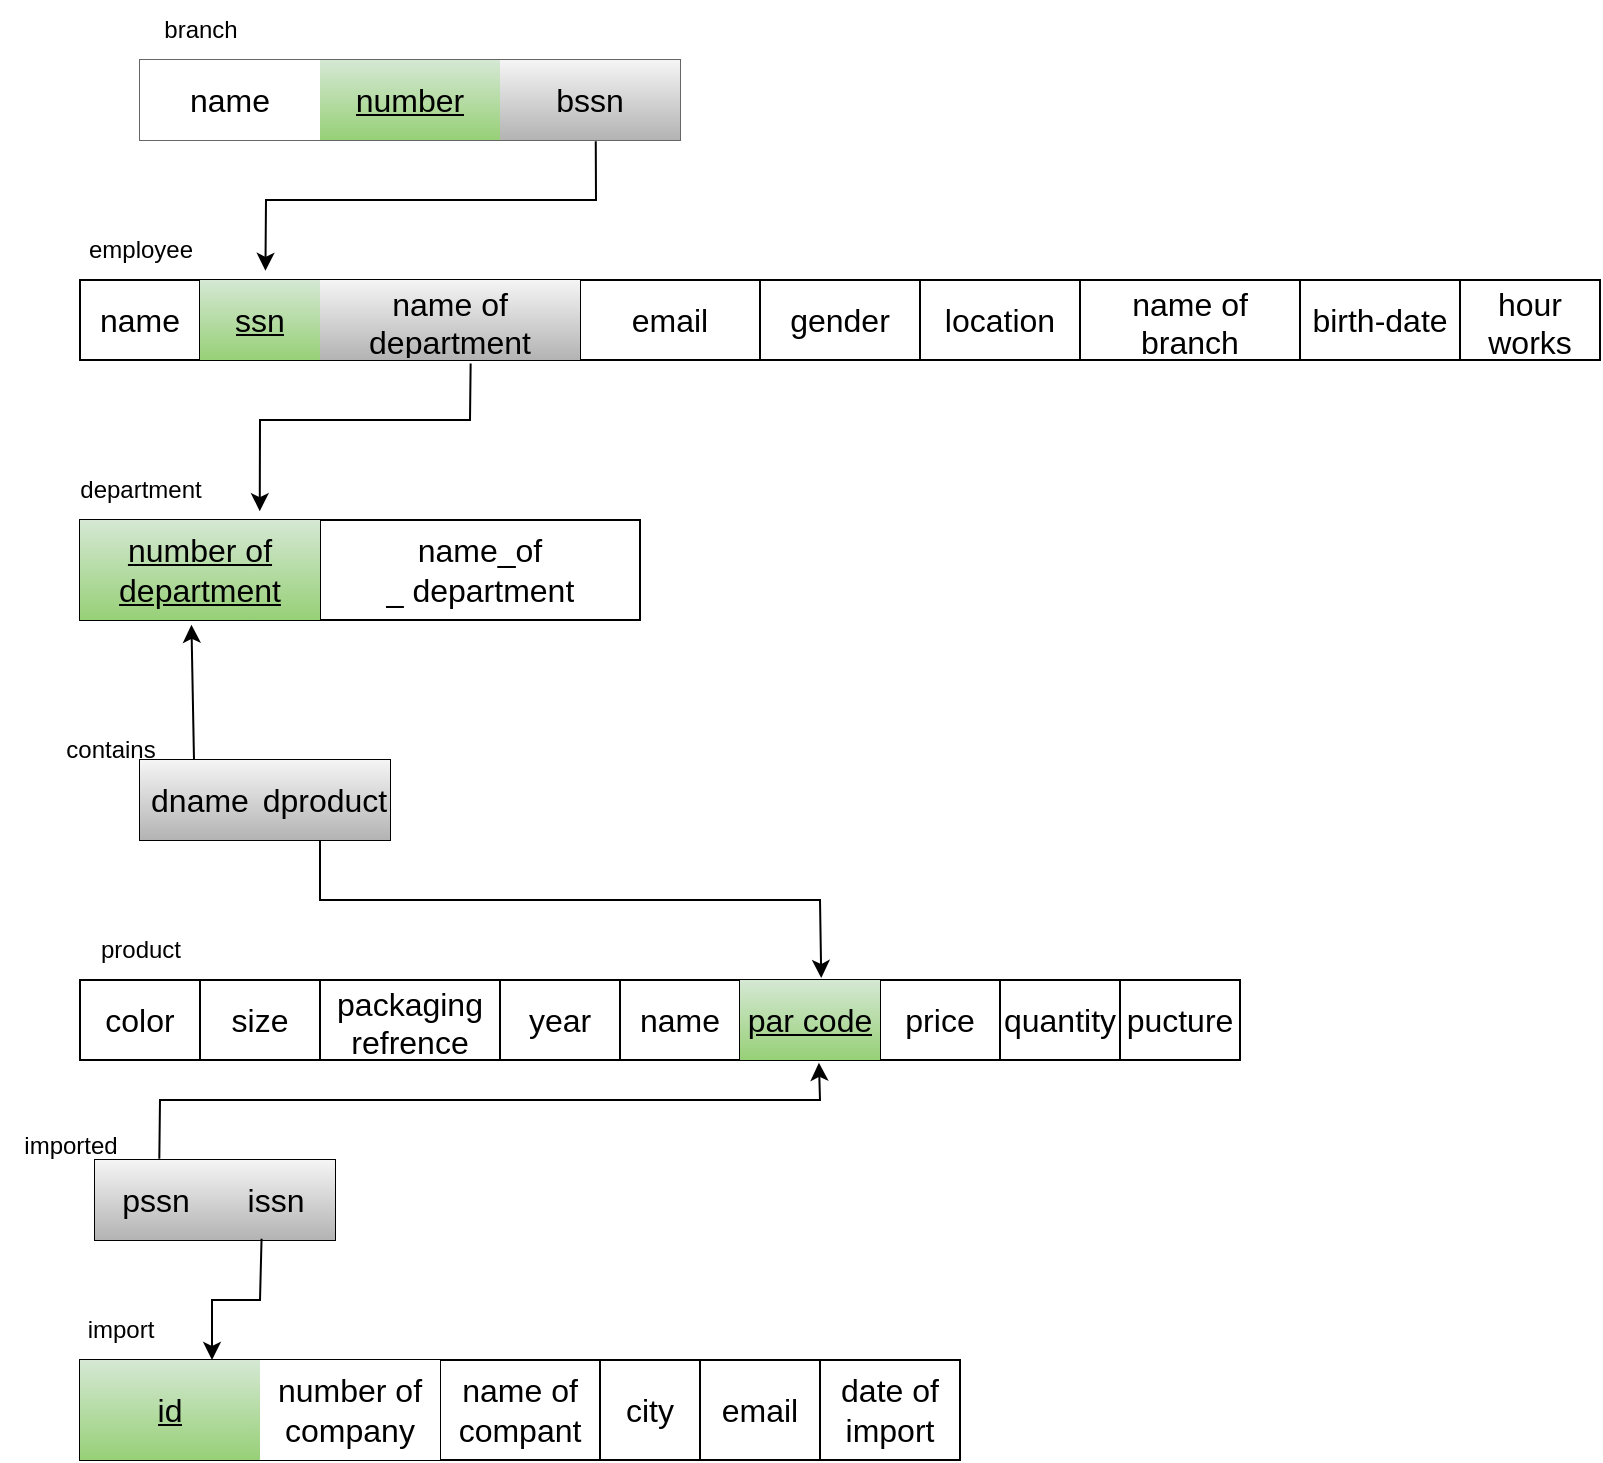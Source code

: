 <mxfile version="22.0.2" type="device">
  <diagram id="TlT8lYCYvY5gLDo3LEtC" name="Page-2">
    <mxGraphModel dx="2069" dy="722" grid="1" gridSize="10" guides="1" tooltips="1" connect="1" arrows="1" fold="1" page="1" pageScale="1" pageWidth="850" pageHeight="1100" math="0" shadow="0">
      <root>
        <mxCell id="0" />
        <mxCell id="1" parent="0" />
        <mxCell id="zhjO5qXBN4RuZDCf7y_H-1" value="" style="shape=table;startSize=0;container=1;collapsible=0;childLayout=tableLayout;fontSize=16;flipH=1;flipV=1;fillColor=#f5f5f5;fontColor=#333333;strokeColor=#666666;" parent="1" vertex="1">
          <mxGeometry x="60" y="60" width="270" height="40" as="geometry" />
        </mxCell>
        <mxCell id="zhjO5qXBN4RuZDCf7y_H-27" style="shape=tableRow;horizontal=0;startSize=0;swimlaneHead=0;swimlaneBody=0;top=0;left=0;bottom=0;right=0;collapsible=0;dropTarget=0;points=[[0,0.5],[1,0.5]];portConstraint=eastwest;fontSize=16;fillColor=#f5f5f5;fontColor=#333333;strokeColor=#666666;" parent="zhjO5qXBN4RuZDCf7y_H-1" vertex="1">
          <mxGeometry width="270" height="40" as="geometry" />
        </mxCell>
        <mxCell id="zhjO5qXBN4RuZDCf7y_H-28" value="name" style="shape=partialRectangle;html=1;whiteSpace=wrap;connectable=0;overflow=hidden;top=0;left=0;bottom=0;right=0;pointerEvents=1;fontSize=16;" parent="zhjO5qXBN4RuZDCf7y_H-27" vertex="1">
          <mxGeometry width="90" height="40" as="geometry">
            <mxRectangle width="90" height="40" as="alternateBounds" />
          </mxGeometry>
        </mxCell>
        <mxCell id="zhjO5qXBN4RuZDCf7y_H-29" value="&lt;u&gt;number&lt;/u&gt;" style="shape=partialRectangle;html=1;whiteSpace=wrap;connectable=0;overflow=hidden;top=0;left=0;bottom=0;right=0;pointerEvents=1;fontSize=16;fillColor=#d5e8d4;strokeColor=#82b366;gradientColor=#97d077;" parent="zhjO5qXBN4RuZDCf7y_H-27" vertex="1">
          <mxGeometry x="90" width="90" height="40" as="geometry">
            <mxRectangle width="90" height="40" as="alternateBounds" />
          </mxGeometry>
        </mxCell>
        <mxCell id="zhjO5qXBN4RuZDCf7y_H-30" value="bssn" style="shape=partialRectangle;html=1;whiteSpace=wrap;connectable=0;overflow=hidden;top=0;left=0;bottom=0;right=0;pointerEvents=1;fontSize=16;fillColor=#f5f5f5;gradientColor=#b3b3b3;strokeColor=#666666;" parent="zhjO5qXBN4RuZDCf7y_H-27" vertex="1">
          <mxGeometry x="180" width="90" height="40" as="geometry">
            <mxRectangle width="90" height="40" as="alternateBounds" />
          </mxGeometry>
        </mxCell>
        <mxCell id="QK-RZkzce69tuDd69Zr--1" value="branch" style="text;html=1;align=center;verticalAlign=middle;resizable=0;points=[];autosize=1;strokeColor=none;fillColor=none;" parent="1" vertex="1">
          <mxGeometry x="60" y="30" width="60" height="30" as="geometry" />
        </mxCell>
        <mxCell id="yZ6GcBBRf3JHSrTFH7pt-15" value="" style="shape=table;startSize=0;container=1;collapsible=0;childLayout=tableLayout;fontSize=16;" parent="1" vertex="1">
          <mxGeometry x="30" y="170" width="760" height="40" as="geometry" />
        </mxCell>
        <mxCell id="yZ6GcBBRf3JHSrTFH7pt-16" value="" style="shape=tableRow;horizontal=0;startSize=0;swimlaneHead=0;swimlaneBody=0;strokeColor=inherit;top=0;left=0;bottom=0;right=0;collapsible=0;dropTarget=0;fillColor=none;points=[[0,0.5],[1,0.5]];portConstraint=eastwest;fontSize=16;" parent="yZ6GcBBRf3JHSrTFH7pt-15" vertex="1">
          <mxGeometry width="760" height="40" as="geometry" />
        </mxCell>
        <mxCell id="yZ6GcBBRf3JHSrTFH7pt-17" value="name" style="shape=partialRectangle;html=1;whiteSpace=wrap;connectable=0;strokeColor=inherit;overflow=hidden;fillColor=none;top=0;left=0;bottom=0;right=0;pointerEvents=1;fontSize=16;" parent="yZ6GcBBRf3JHSrTFH7pt-16" vertex="1">
          <mxGeometry width="60" height="40" as="geometry">
            <mxRectangle width="60" height="40" as="alternateBounds" />
          </mxGeometry>
        </mxCell>
        <mxCell id="yZ6GcBBRf3JHSrTFH7pt-18" value="&lt;u&gt;ssn&lt;/u&gt;" style="shape=partialRectangle;html=1;whiteSpace=wrap;connectable=0;strokeColor=#82b366;overflow=hidden;fillColor=#d5e8d4;top=0;left=0;bottom=0;right=0;pointerEvents=1;fontSize=16;gradientColor=#97d077;" parent="yZ6GcBBRf3JHSrTFH7pt-16" vertex="1">
          <mxGeometry x="60" width="60" height="40" as="geometry">
            <mxRectangle width="60" height="40" as="alternateBounds" />
          </mxGeometry>
        </mxCell>
        <mxCell id="yZ6GcBBRf3JHSrTFH7pt-19" value="name of department" style="shape=partialRectangle;html=1;whiteSpace=wrap;connectable=0;strokeColor=#666666;overflow=hidden;fillColor=#f5f5f5;top=0;left=0;bottom=0;right=0;pointerEvents=1;fontSize=16;gradientColor=#b3b3b3;" parent="yZ6GcBBRf3JHSrTFH7pt-16" vertex="1">
          <mxGeometry x="120" width="130" height="40" as="geometry">
            <mxRectangle width="130" height="40" as="alternateBounds" />
          </mxGeometry>
        </mxCell>
        <mxCell id="yZ6GcBBRf3JHSrTFH7pt-29" value="email" style="shape=partialRectangle;html=1;whiteSpace=wrap;connectable=0;strokeColor=inherit;overflow=hidden;fillColor=none;top=0;left=0;bottom=0;right=0;pointerEvents=1;fontSize=16;" parent="yZ6GcBBRf3JHSrTFH7pt-16" vertex="1">
          <mxGeometry x="250" width="90" height="40" as="geometry">
            <mxRectangle width="90" height="40" as="alternateBounds" />
          </mxGeometry>
        </mxCell>
        <mxCell id="yZ6GcBBRf3JHSrTFH7pt-30" value="gender" style="shape=partialRectangle;html=1;whiteSpace=wrap;connectable=0;strokeColor=inherit;overflow=hidden;fillColor=none;top=0;left=0;bottom=0;right=0;pointerEvents=1;fontSize=16;" parent="yZ6GcBBRf3JHSrTFH7pt-16" vertex="1">
          <mxGeometry x="340" width="80" height="40" as="geometry">
            <mxRectangle width="80" height="40" as="alternateBounds" />
          </mxGeometry>
        </mxCell>
        <mxCell id="yZ6GcBBRf3JHSrTFH7pt-31" value="location" style="shape=partialRectangle;html=1;whiteSpace=wrap;connectable=0;strokeColor=inherit;overflow=hidden;fillColor=none;top=0;left=0;bottom=0;right=0;pointerEvents=1;fontSize=16;" parent="yZ6GcBBRf3JHSrTFH7pt-16" vertex="1">
          <mxGeometry x="420" width="80" height="40" as="geometry">
            <mxRectangle width="80" height="40" as="alternateBounds" />
          </mxGeometry>
        </mxCell>
        <mxCell id="yZ6GcBBRf3JHSrTFH7pt-32" value="name of branch" style="shape=partialRectangle;html=1;whiteSpace=wrap;connectable=0;strokeColor=inherit;overflow=hidden;fillColor=none;top=0;left=0;bottom=0;right=0;pointerEvents=1;fontSize=16;" parent="yZ6GcBBRf3JHSrTFH7pt-16" vertex="1">
          <mxGeometry x="500" width="110" height="40" as="geometry">
            <mxRectangle width="110" height="40" as="alternateBounds" />
          </mxGeometry>
        </mxCell>
        <mxCell id="yZ6GcBBRf3JHSrTFH7pt-33" value="birth-date" style="shape=partialRectangle;html=1;whiteSpace=wrap;connectable=0;strokeColor=inherit;overflow=hidden;fillColor=none;top=0;left=0;bottom=0;right=0;pointerEvents=1;fontSize=16;" parent="yZ6GcBBRf3JHSrTFH7pt-16" vertex="1">
          <mxGeometry x="610" width="80" height="40" as="geometry">
            <mxRectangle width="80" height="40" as="alternateBounds" />
          </mxGeometry>
        </mxCell>
        <mxCell id="yZ6GcBBRf3JHSrTFH7pt-34" value="hour works" style="shape=partialRectangle;html=1;whiteSpace=wrap;connectable=0;strokeColor=inherit;overflow=hidden;fillColor=none;top=0;left=0;bottom=0;right=0;pointerEvents=1;fontSize=16;" parent="yZ6GcBBRf3JHSrTFH7pt-16" vertex="1">
          <mxGeometry x="690" width="70" height="40" as="geometry">
            <mxRectangle width="70" height="40" as="alternateBounds" />
          </mxGeometry>
        </mxCell>
        <mxCell id="yZ6GcBBRf3JHSrTFH7pt-28" value="employee" style="text;html=1;align=center;verticalAlign=middle;resizable=0;points=[];autosize=1;strokeColor=none;fillColor=none;" parent="1" vertex="1">
          <mxGeometry x="20" y="140" width="80" height="30" as="geometry" />
        </mxCell>
        <mxCell id="yZ6GcBBRf3JHSrTFH7pt-35" value="" style="endArrow=classic;html=1;rounded=0;exitX=0.844;exitY=1.015;exitDx=0;exitDy=0;exitPerimeter=0;entryX=0.122;entryY=-0.115;entryDx=0;entryDy=0;entryPerimeter=0;" parent="1" source="zhjO5qXBN4RuZDCf7y_H-27" target="yZ6GcBBRf3JHSrTFH7pt-16" edge="1">
          <mxGeometry width="50" height="50" relative="1" as="geometry">
            <mxPoint x="180" y="120" as="sourcePoint" />
            <mxPoint x="450" y="100" as="targetPoint" />
            <Array as="points">
              <mxPoint x="288" y="130" />
              <mxPoint x="123" y="130" />
            </Array>
          </mxGeometry>
        </mxCell>
        <mxCell id="yZ6GcBBRf3JHSrTFH7pt-52" value="department" style="text;html=1;align=center;verticalAlign=middle;resizable=0;points=[];autosize=1;strokeColor=none;fillColor=none;" parent="1" vertex="1">
          <mxGeometry x="20" y="260" width="80" height="30" as="geometry" />
        </mxCell>
        <mxCell id="yZ6GcBBRf3JHSrTFH7pt-53" value="" style="endArrow=classic;html=1;rounded=0;entryX=0.321;entryY=-0.088;entryDx=0;entryDy=0;entryPerimeter=0;exitX=0.257;exitY=1.045;exitDx=0;exitDy=0;exitPerimeter=0;" parent="1" source="yZ6GcBBRf3JHSrTFH7pt-16" target="yZ6GcBBRf3JHSrTFH7pt-38" edge="1">
          <mxGeometry width="50" height="50" relative="1" as="geometry">
            <mxPoint x="828" y="210" as="sourcePoint" />
            <mxPoint x="530" y="290" as="targetPoint" />
            <Array as="points">
              <mxPoint x="225" y="240" />
              <mxPoint x="120" y="240" />
            </Array>
          </mxGeometry>
        </mxCell>
        <mxCell id="yZ6GcBBRf3JHSrTFH7pt-54" value="" style="shape=table;startSize=0;container=1;collapsible=0;childLayout=tableLayout;fontSize=16;fillColor=#000000;" parent="1" vertex="1">
          <mxGeometry x="60" y="410" width="125" height="40" as="geometry" />
        </mxCell>
        <mxCell id="yZ6GcBBRf3JHSrTFH7pt-55" value="" style="shape=tableRow;horizontal=0;startSize=0;swimlaneHead=0;swimlaneBody=0;strokeColor=inherit;top=0;left=0;bottom=0;right=0;collapsible=0;dropTarget=0;fillColor=none;points=[[0,0.5],[1,0.5]];portConstraint=eastwest;fontSize=16;" parent="yZ6GcBBRf3JHSrTFH7pt-54" vertex="1">
          <mxGeometry width="125" height="40" as="geometry" />
        </mxCell>
        <mxCell id="yZ6GcBBRf3JHSrTFH7pt-56" value="dname" style="shape=partialRectangle;html=1;whiteSpace=wrap;connectable=0;strokeColor=#666666;overflow=hidden;fillColor=#f5f5f5;top=0;left=0;bottom=0;right=0;pointerEvents=1;fontSize=16;gradientColor=#b3b3b3;" parent="yZ6GcBBRf3JHSrTFH7pt-55" vertex="1">
          <mxGeometry width="60" height="40" as="geometry">
            <mxRectangle width="60" height="40" as="alternateBounds" />
          </mxGeometry>
        </mxCell>
        <mxCell id="yZ6GcBBRf3JHSrTFH7pt-57" value="dproduct" style="shape=partialRectangle;html=1;whiteSpace=wrap;connectable=0;strokeColor=#666666;overflow=hidden;fillColor=#f5f5f5;top=0;left=0;bottom=0;right=0;pointerEvents=1;fontSize=16;gradientColor=#b3b3b3;" parent="yZ6GcBBRf3JHSrTFH7pt-55" vertex="1">
          <mxGeometry x="60" width="65" height="40" as="geometry">
            <mxRectangle width="65" height="40" as="alternateBounds" />
          </mxGeometry>
        </mxCell>
        <mxCell id="yZ6GcBBRf3JHSrTFH7pt-67" value="" style="endArrow=classic;html=1;rounded=0;entryX=0.199;entryY=1.048;entryDx=0;entryDy=0;entryPerimeter=0;" parent="1" target="yZ6GcBBRf3JHSrTFH7pt-38" edge="1">
          <mxGeometry width="50" height="50" relative="1" as="geometry">
            <mxPoint x="87" y="410" as="sourcePoint" />
            <mxPoint x="90" y="350" as="targetPoint" />
          </mxGeometry>
        </mxCell>
        <mxCell id="yZ6GcBBRf3JHSrTFH7pt-68" value="" style="shape=table;startSize=0;container=1;collapsible=0;childLayout=tableLayout;fontSize=16;" parent="1" vertex="1">
          <mxGeometry x="30" y="520" width="580" height="40" as="geometry" />
        </mxCell>
        <mxCell id="yZ6GcBBRf3JHSrTFH7pt-69" value="" style="shape=tableRow;horizontal=0;startSize=0;swimlaneHead=0;swimlaneBody=0;strokeColor=inherit;top=0;left=0;bottom=0;right=0;collapsible=0;dropTarget=0;fillColor=none;points=[[0,0.5],[1,0.5]];portConstraint=eastwest;fontSize=16;" parent="yZ6GcBBRf3JHSrTFH7pt-68" vertex="1">
          <mxGeometry width="580" height="40" as="geometry" />
        </mxCell>
        <mxCell id="yZ6GcBBRf3JHSrTFH7pt-70" value="color" style="shape=partialRectangle;html=1;whiteSpace=wrap;connectable=0;strokeColor=inherit;overflow=hidden;fillColor=none;top=0;left=0;bottom=0;right=0;pointerEvents=1;fontSize=16;" parent="yZ6GcBBRf3JHSrTFH7pt-69" vertex="1">
          <mxGeometry width="60" height="40" as="geometry">
            <mxRectangle width="60" height="40" as="alternateBounds" />
          </mxGeometry>
        </mxCell>
        <mxCell id="yZ6GcBBRf3JHSrTFH7pt-71" value="size" style="shape=partialRectangle;html=1;whiteSpace=wrap;connectable=0;strokeColor=inherit;overflow=hidden;fillColor=none;top=0;left=0;bottom=0;right=0;pointerEvents=1;fontSize=16;" parent="yZ6GcBBRf3JHSrTFH7pt-69" vertex="1">
          <mxGeometry x="60" width="60" height="40" as="geometry">
            <mxRectangle width="60" height="40" as="alternateBounds" />
          </mxGeometry>
        </mxCell>
        <mxCell id="yZ6GcBBRf3JHSrTFH7pt-72" value="packaging refrence" style="shape=partialRectangle;html=1;whiteSpace=wrap;connectable=0;strokeColor=inherit;overflow=hidden;fillColor=none;top=0;left=0;bottom=0;right=0;pointerEvents=1;fontSize=16;" parent="yZ6GcBBRf3JHSrTFH7pt-69" vertex="1">
          <mxGeometry x="120" width="90" height="40" as="geometry">
            <mxRectangle width="90" height="40" as="alternateBounds" />
          </mxGeometry>
        </mxCell>
        <mxCell id="yZ6GcBBRf3JHSrTFH7pt-81" value="year" style="shape=partialRectangle;html=1;whiteSpace=wrap;connectable=0;strokeColor=inherit;overflow=hidden;fillColor=none;top=0;left=0;bottom=0;right=0;pointerEvents=1;fontSize=16;" parent="yZ6GcBBRf3JHSrTFH7pt-69" vertex="1">
          <mxGeometry x="210" width="60" height="40" as="geometry">
            <mxRectangle width="60" height="40" as="alternateBounds" />
          </mxGeometry>
        </mxCell>
        <mxCell id="yZ6GcBBRf3JHSrTFH7pt-82" value="name" style="shape=partialRectangle;html=1;whiteSpace=wrap;connectable=0;strokeColor=inherit;overflow=hidden;fillColor=none;top=0;left=0;bottom=0;right=0;pointerEvents=1;fontSize=16;" parent="yZ6GcBBRf3JHSrTFH7pt-69" vertex="1">
          <mxGeometry x="270" width="60" height="40" as="geometry">
            <mxRectangle width="60" height="40" as="alternateBounds" />
          </mxGeometry>
        </mxCell>
        <mxCell id="yZ6GcBBRf3JHSrTFH7pt-83" value="&lt;u&gt;par code&lt;/u&gt;" style="shape=partialRectangle;html=1;whiteSpace=wrap;connectable=0;strokeColor=#82b366;overflow=hidden;fillColor=#d5e8d4;top=0;left=0;bottom=0;right=0;pointerEvents=1;fontSize=16;gradientColor=#97d077;" parent="yZ6GcBBRf3JHSrTFH7pt-69" vertex="1">
          <mxGeometry x="330" width="70" height="40" as="geometry">
            <mxRectangle width="70" height="40" as="alternateBounds" />
          </mxGeometry>
        </mxCell>
        <mxCell id="yZ6GcBBRf3JHSrTFH7pt-84" value="price" style="shape=partialRectangle;html=1;whiteSpace=wrap;connectable=0;strokeColor=inherit;overflow=hidden;fillColor=none;top=0;left=0;bottom=0;right=0;pointerEvents=1;fontSize=16;" parent="yZ6GcBBRf3JHSrTFH7pt-69" vertex="1">
          <mxGeometry x="400" width="60" height="40" as="geometry">
            <mxRectangle width="60" height="40" as="alternateBounds" />
          </mxGeometry>
        </mxCell>
        <mxCell id="yZ6GcBBRf3JHSrTFH7pt-85" value="quantity" style="shape=partialRectangle;html=1;whiteSpace=wrap;connectable=0;strokeColor=inherit;overflow=hidden;fillColor=none;top=0;left=0;bottom=0;right=0;pointerEvents=1;fontSize=16;" parent="yZ6GcBBRf3JHSrTFH7pt-69" vertex="1">
          <mxGeometry x="460" width="60" height="40" as="geometry">
            <mxRectangle width="60" height="40" as="alternateBounds" />
          </mxGeometry>
        </mxCell>
        <mxCell id="yZ6GcBBRf3JHSrTFH7pt-86" value="pucture" style="shape=partialRectangle;html=1;whiteSpace=wrap;connectable=0;strokeColor=inherit;overflow=hidden;fillColor=none;top=0;left=0;bottom=0;right=0;pointerEvents=1;fontSize=16;" parent="yZ6GcBBRf3JHSrTFH7pt-69" vertex="1">
          <mxGeometry x="520" width="60" height="40" as="geometry">
            <mxRectangle width="60" height="40" as="alternateBounds" />
          </mxGeometry>
        </mxCell>
        <mxCell id="yZ6GcBBRf3JHSrTFH7pt-87" value="product" style="text;html=1;align=center;verticalAlign=middle;resizable=0;points=[];autosize=1;strokeColor=none;fillColor=none;" parent="1" vertex="1">
          <mxGeometry x="30" y="490" width="60" height="30" as="geometry" />
        </mxCell>
        <mxCell id="yZ6GcBBRf3JHSrTFH7pt-88" value="" style="endArrow=classic;html=1;rounded=0;entryX=0.639;entryY=-0.025;entryDx=0;entryDy=0;entryPerimeter=0;" parent="1" target="yZ6GcBBRf3JHSrTFH7pt-69" edge="1">
          <mxGeometry width="50" height="50" relative="1" as="geometry">
            <mxPoint x="150" y="450" as="sourcePoint" />
            <mxPoint x="530" y="290" as="targetPoint" />
            <Array as="points">
              <mxPoint x="150" y="480" />
              <mxPoint x="400" y="480" />
            </Array>
          </mxGeometry>
        </mxCell>
        <mxCell id="yZ6GcBBRf3JHSrTFH7pt-89" value="" style="shape=table;startSize=0;container=1;collapsible=0;childLayout=tableLayout;fontSize=16;" parent="1" vertex="1">
          <mxGeometry x="30" y="710" width="440" height="50" as="geometry" />
        </mxCell>
        <mxCell id="yZ6GcBBRf3JHSrTFH7pt-90" value="" style="shape=tableRow;horizontal=0;startSize=0;swimlaneHead=0;swimlaneBody=0;strokeColor=inherit;top=0;left=0;bottom=0;right=0;collapsible=0;dropTarget=0;fillColor=none;points=[[0,0.5],[1,0.5]];portConstraint=eastwest;fontSize=16;" parent="yZ6GcBBRf3JHSrTFH7pt-89" vertex="1">
          <mxGeometry width="440" height="50" as="geometry" />
        </mxCell>
        <mxCell id="aOk9lMaS2_IWVOWA_af8-20" value="&lt;u&gt;id&lt;/u&gt;" style="shape=partialRectangle;html=1;whiteSpace=wrap;connectable=0;strokeColor=#82b366;overflow=hidden;fillColor=#d5e8d4;top=0;left=0;bottom=0;right=0;pointerEvents=1;fontSize=16;gradientColor=#97d077;" parent="yZ6GcBBRf3JHSrTFH7pt-90" vertex="1">
          <mxGeometry width="90" height="50" as="geometry">
            <mxRectangle width="90" height="50" as="alternateBounds" />
          </mxGeometry>
        </mxCell>
        <mxCell id="yZ6GcBBRf3JHSrTFH7pt-91" value="number of company" style="shape=partialRectangle;html=1;whiteSpace=wrap;connectable=0;overflow=hidden;top=0;left=0;bottom=0;right=0;pointerEvents=1;fontSize=16;" parent="yZ6GcBBRf3JHSrTFH7pt-90" vertex="1">
          <mxGeometry x="90" width="90" height="50" as="geometry">
            <mxRectangle width="90" height="50" as="alternateBounds" />
          </mxGeometry>
        </mxCell>
        <mxCell id="yZ6GcBBRf3JHSrTFH7pt-92" value="name of compant" style="shape=partialRectangle;html=1;whiteSpace=wrap;connectable=0;strokeColor=inherit;overflow=hidden;fillColor=none;top=0;left=0;bottom=0;right=0;pointerEvents=1;fontSize=16;" parent="yZ6GcBBRf3JHSrTFH7pt-90" vertex="1">
          <mxGeometry x="180" width="80" height="50" as="geometry">
            <mxRectangle width="80" height="50" as="alternateBounds" />
          </mxGeometry>
        </mxCell>
        <mxCell id="yZ6GcBBRf3JHSrTFH7pt-93" value="city" style="shape=partialRectangle;html=1;whiteSpace=wrap;connectable=0;strokeColor=inherit;overflow=hidden;fillColor=none;top=0;left=0;bottom=0;right=0;pointerEvents=1;fontSize=16;" parent="yZ6GcBBRf3JHSrTFH7pt-90" vertex="1">
          <mxGeometry x="260" width="50" height="50" as="geometry">
            <mxRectangle width="50" height="50" as="alternateBounds" />
          </mxGeometry>
        </mxCell>
        <mxCell id="yZ6GcBBRf3JHSrTFH7pt-102" value="email" style="shape=partialRectangle;html=1;whiteSpace=wrap;connectable=0;strokeColor=inherit;overflow=hidden;fillColor=none;top=0;left=0;bottom=0;right=0;pointerEvents=1;fontSize=16;" parent="yZ6GcBBRf3JHSrTFH7pt-90" vertex="1">
          <mxGeometry x="310" width="60" height="50" as="geometry">
            <mxRectangle width="60" height="50" as="alternateBounds" />
          </mxGeometry>
        </mxCell>
        <mxCell id="yZ6GcBBRf3JHSrTFH7pt-103" value="date of import" style="shape=partialRectangle;html=1;whiteSpace=wrap;connectable=0;strokeColor=inherit;overflow=hidden;fillColor=none;top=0;left=0;bottom=0;right=0;pointerEvents=1;fontSize=16;" parent="yZ6GcBBRf3JHSrTFH7pt-90" vertex="1">
          <mxGeometry x="370" width="70" height="50" as="geometry">
            <mxRectangle width="70" height="50" as="alternateBounds" />
          </mxGeometry>
        </mxCell>
        <mxCell id="yZ6GcBBRf3JHSrTFH7pt-104" value="import" style="text;html=1;align=center;verticalAlign=middle;resizable=0;points=[];autosize=1;strokeColor=none;fillColor=none;" parent="1" vertex="1">
          <mxGeometry x="20" y="680" width="60" height="30" as="geometry" />
        </mxCell>
        <mxCell id="yZ6GcBBRf3JHSrTFH7pt-105" value="" style="shape=table;startSize=0;container=1;collapsible=0;childLayout=tableLayout;fontSize=16;" parent="1" vertex="1">
          <mxGeometry x="37.5" y="610" width="120" height="40" as="geometry" />
        </mxCell>
        <mxCell id="yZ6GcBBRf3JHSrTFH7pt-106" value="" style="shape=tableRow;horizontal=0;startSize=0;swimlaneHead=0;swimlaneBody=0;strokeColor=inherit;top=0;left=0;bottom=0;right=0;collapsible=0;dropTarget=0;fillColor=none;points=[[0,0.5],[1,0.5]];portConstraint=eastwest;fontSize=16;" parent="yZ6GcBBRf3JHSrTFH7pt-105" vertex="1">
          <mxGeometry width="120" height="40" as="geometry" />
        </mxCell>
        <mxCell id="yZ6GcBBRf3JHSrTFH7pt-107" value="pssn" style="shape=partialRectangle;html=1;whiteSpace=wrap;connectable=0;strokeColor=#666666;overflow=hidden;fillColor=#f5f5f5;top=0;left=0;bottom=0;right=0;pointerEvents=1;fontSize=16;gradientColor=#b3b3b3;" parent="yZ6GcBBRf3JHSrTFH7pt-106" vertex="1">
          <mxGeometry width="60" height="40" as="geometry">
            <mxRectangle width="60" height="40" as="alternateBounds" />
          </mxGeometry>
        </mxCell>
        <mxCell id="yZ6GcBBRf3JHSrTFH7pt-108" value="issn" style="shape=partialRectangle;html=1;whiteSpace=wrap;connectable=0;strokeColor=#666666;overflow=hidden;fillColor=#f5f5f5;top=0;left=0;bottom=0;right=0;pointerEvents=1;fontSize=16;gradientColor=#b3b3b3;" parent="yZ6GcBBRf3JHSrTFH7pt-106" vertex="1">
          <mxGeometry x="60" width="60" height="40" as="geometry">
            <mxRectangle width="60" height="40" as="alternateBounds" />
          </mxGeometry>
        </mxCell>
        <mxCell id="yZ6GcBBRf3JHSrTFH7pt-118" value="" style="endArrow=classic;html=1;rounded=0;exitX=0.268;exitY=-0.015;exitDx=0;exitDy=0;exitPerimeter=0;entryX=0.637;entryY=1.035;entryDx=0;entryDy=0;entryPerimeter=0;" parent="1" source="yZ6GcBBRf3JHSrTFH7pt-106" target="yZ6GcBBRf3JHSrTFH7pt-69" edge="1">
          <mxGeometry width="50" height="50" relative="1" as="geometry">
            <mxPoint x="480" y="590" as="sourcePoint" />
            <mxPoint x="530" y="540" as="targetPoint" />
            <Array as="points">
              <mxPoint x="70" y="580" />
              <mxPoint x="400" y="580" />
            </Array>
          </mxGeometry>
        </mxCell>
        <mxCell id="yZ6GcBBRf3JHSrTFH7pt-119" value="" style="endArrow=classic;html=1;rounded=0;exitX=0.694;exitY=0.985;exitDx=0;exitDy=0;exitPerimeter=0;" parent="1" source="yZ6GcBBRf3JHSrTFH7pt-106" edge="1">
          <mxGeometry width="50" height="50" relative="1" as="geometry">
            <mxPoint x="480" y="590" as="sourcePoint" />
            <mxPoint x="96" y="710" as="targetPoint" />
            <Array as="points">
              <mxPoint x="120" y="680" />
              <mxPoint x="96" y="680" />
            </Array>
          </mxGeometry>
        </mxCell>
        <mxCell id="aOk9lMaS2_IWVOWA_af8-18" value="contains" style="text;html=1;align=center;verticalAlign=middle;resizable=0;points=[];autosize=1;strokeColor=none;fillColor=none;" parent="1" vertex="1">
          <mxGeometry x="10" y="390" width="70" height="30" as="geometry" />
        </mxCell>
        <mxCell id="aOk9lMaS2_IWVOWA_af8-19" value="imported" style="text;html=1;align=center;verticalAlign=middle;resizable=0;points=[];autosize=1;strokeColor=none;fillColor=none;" parent="1" vertex="1">
          <mxGeometry x="-10" y="588" width="70" height="30" as="geometry" />
        </mxCell>
        <mxCell id="yZ6GcBBRf3JHSrTFH7pt-37" value="" style="shape=table;startSize=0;container=1;collapsible=0;childLayout=tableLayout;fontSize=16;" parent="1" vertex="1">
          <mxGeometry x="30" y="290" width="280" height="50" as="geometry" />
        </mxCell>
        <mxCell id="yZ6GcBBRf3JHSrTFH7pt-38" value="" style="shape=tableRow;horizontal=0;startSize=0;swimlaneHead=0;swimlaneBody=0;strokeColor=inherit;top=0;left=0;bottom=0;right=0;collapsible=0;dropTarget=0;fillColor=none;points=[[0,0.5],[1,0.5]];portConstraint=eastwest;fontSize=16;" parent="yZ6GcBBRf3JHSrTFH7pt-37" vertex="1">
          <mxGeometry width="280" height="50" as="geometry" />
        </mxCell>
        <mxCell id="yZ6GcBBRf3JHSrTFH7pt-39" value="&lt;u&gt;number of department&lt;/u&gt;" style="shape=partialRectangle;html=1;whiteSpace=wrap;connectable=0;strokeColor=#82b366;overflow=hidden;fillColor=#d5e8d4;top=0;left=0;bottom=0;right=0;pointerEvents=1;fontSize=16;gradientColor=#97d077;" parent="yZ6GcBBRf3JHSrTFH7pt-38" vertex="1">
          <mxGeometry width="120" height="50" as="geometry">
            <mxRectangle width="120" height="50" as="alternateBounds" />
          </mxGeometry>
        </mxCell>
        <mxCell id="yZ6GcBBRf3JHSrTFH7pt-40" value="&lt;span style=&quot;border-color: var(--border-color);&quot;&gt;name_of&lt;br&gt;_ department&lt;/span&gt;" style="shape=partialRectangle;html=1;whiteSpace=wrap;connectable=0;strokeColor=inherit;overflow=hidden;fillColor=none;top=0;left=0;bottom=0;right=0;pointerEvents=1;fontSize=16;" parent="yZ6GcBBRf3JHSrTFH7pt-38" vertex="1">
          <mxGeometry x="120" width="160" height="50" as="geometry">
            <mxRectangle width="160" height="50" as="alternateBounds" />
          </mxGeometry>
        </mxCell>
      </root>
    </mxGraphModel>
  </diagram>
</mxfile>
